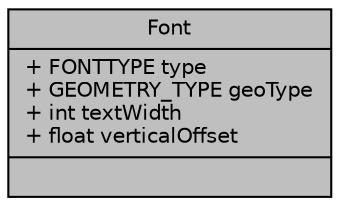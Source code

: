digraph "Font"
{
 // LATEX_PDF_SIZE
  edge [fontname="Helvetica",fontsize="10",labelfontname="Helvetica",labelfontsize="10"];
  node [fontname="Helvetica",fontsize="10",shape=record];
  Node1 [label="{Font\n|+ FONTTYPE type\l+ GEOMETRY_TYPE geoType\l+ int textWidth\l+ float verticalOffset\l|}",height=0.2,width=0.4,color="black", fillcolor="grey75", style="filled", fontcolor="black",tooltip=" "];
}
